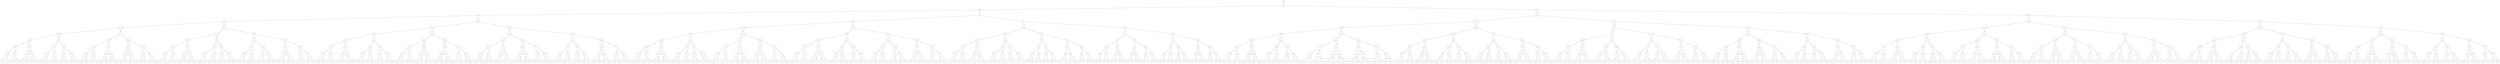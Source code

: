 digraph G {
node_900 [shape=circle,label="900: 900"];
	node_900 -> node_932 [label="a"];
	node_900 -> node_933 [label="b"];
node_822 [shape=circle,label="822: 822"];
	node_822 -> node_830 [label="a"];
	node_822 -> node_831 [label="b"];
node_599 [shape=circle,label="599: 599"];
node_433 [shape=circle,label="433: 433"];
	node_433 -> node_434 [label="a"];
	node_433 -> node_435 [label="b"];
node_40 [shape=circle,label="40: 40"];
node_557 [shape=circle,label="557: 557"];
	node_557 -> node_558 [label="a"];
	node_557 -> node_559 [label="b"];
node_801 [shape=circle,label="801: 801"];
	node_801 -> node_802 [label="a"];
	node_801 -> node_803 [label="b"];
node_796 [shape=circle,label="796: 796"];
node_555 [shape=circle,label="555: 555"];
	node_555 -> node_556 [label="a"];
	node_555 -> node_557 [label="b"];
node_293 [shape=circle,label="293: 293"];
node_491 [shape=circle,label="491: 491"];
node_809 [shape=circle,label="809: 809"];
	node_809 -> node_810 [label="a"];
	node_809 -> node_811 [label="b"];
node_306 [shape=circle,label="306: 306"];
	node_306 -> node_310 [label="a"];
	node_306 -> node_311 [label="b"];
node_797 [shape=circle,label="797: 797"];
node_947 [shape=circle,label="947: 947"];
node_765 [shape=circle,label="765: 765"];
	node_765 -> node_766 [label="a"];
	node_765 -> node_767 [label="b"];
node_864 [shape=circle,label="864: 864"];
node_395 [shape=circle,label="395: 395"];
	node_395 -> node_396 [label="a"];
	node_395 -> node_397 [label="b"];
node_429 [shape=circle,label="429: 429"];
node_139 [shape=circle,label="139: 139"];
	node_139 -> node_140 [label="a"];
	node_139 -> node_141 [label="b"];
node_453 [shape=circle,label="453: 453"];
	node_453 -> node_454 [label="a"];
	node_453 -> node_455 [label="b"];
node_315 [shape=circle,label="315: 315"];
	node_315 -> node_316 [label="a"];
	node_315 -> node_317 [label="b"];
node_933 [shape=circle,label="933: 933"];
	node_933 -> node_934 [label="a"];
	node_933 -> node_935 [label="b"];
node_317 [shape=circle,label="317: 317"];
node_506 [shape=circle,label="506: 506"];
node_963 [shape=circle,label="963: 963"];
	node_963 -> node_964 [label="a"];
	node_963 -> node_965 [label="b"];
node_806 [shape=circle,label="806: 806"];
	node_806 -> node_822 [label="a"];
	node_806 -> node_823 [label="b"];
node_834 [shape=circle,label="834: 834"];
node_373 [shape=circle,label="373: 373"];
node_645 [shape=circle,label="645: 645"];
	node_645 -> node_646 [label="a"];
	node_645 -> node_647 [label="b"];
node_14 [shape=circle,label="14: 14"];
	node_14 -> node_22 [label="a"];
	node_14 -> node_23 [label="b"];
node_615 [shape=circle,label="615: 615"];
	node_615 -> node_616 [label="a"];
	node_615 -> node_617 [label="b"];
node_436 [shape=circle,label="436: 436"];
node_59 [shape=circle,label="59: 59"];
	node_59 -> node_60 [label="a"];
	node_59 -> node_61 [label="b"];
node_278 [shape=circle,label="278: 278"];
node_664 [shape=circle,label="664: 664"];
	node_664 -> node_672 [label="a"];
	node_664 -> node_673 [label="b"];
node_379 [shape=circle,label="379: 379"];
node_127 [shape=circle,label="127: 127"];
node_854 [shape=circle,label="854: 854"];
	node_854 -> node_862 [label="a"];
	node_854 -> node_863 [label="b"];
node_858 [shape=circle,label="858: 858"];
node_456 [shape=circle,label="456: 456"];
	node_456 -> node_464 [label="a"];
	node_456 -> node_465 [label="b"];
node_692 [shape=circle,label="692: 692"];
node_783 [shape=circle,label="783: 783"];
node_826 [shape=circle,label="826: 826"];
node_901 [shape=circle,label="901: 901"];
	node_901 -> node_902 [label="a"];
	node_901 -> node_903 [label="b"];
node_11 [shape=circle,label="11: 11"];
	node_11 -> node_12 [label="a"];
	node_11 -> node_13 [label="b"];
node_620 [shape=circle,label="620: 620"];
node_989 [shape=circle,label="989: 989"];
	node_989 -> node_990 [label="a"];
	node_989 -> node_991 [label="b"];
node_322 [shape=circle,label="322: 322"];
node_246 [shape=circle,label="246: 246"];
	node_246 -> node_254 [label="a"];
	node_246 -> node_255 [label="b"];
node_359 [shape=circle,label="359: 359"];
	node_359 -> node_360 [label="a"];
	node_359 -> node_361 [label="b"];
node_944 [shape=circle,label="944: 944"];
node_483 [shape=circle,label="483: 483"];
node_768 [shape=circle,label="768: 768"];
node_829 [shape=circle,label="829: 829"];
node_313 [shape=circle,label="313: 313"];
	node_313 -> node_314 [label="a"];
	node_313 -> node_315 [label="b"];
node_884 [shape=circle,label="884: 884"];
	node_884 -> node_892 [label="a"];
	node_884 -> node_893 [label="b"];
node_236 [shape=circle,label="236: 236"];
node_250 [shape=circle,label="250: 250"];
node_90 [shape=circle,label="90: 90"];
	node_90 -> node_98 [label="a"];
	node_90 -> node_99 [label="b"];
node_407 [shape=circle,label="407: 407"];
node_626 [shape=circle,label="626: 626"];
node_410 [shape=circle,label="410: 410"];
	node_410 -> node_414 [label="a"];
	node_410 -> node_415 [label="b"];
node_855 [shape=circle,label="855: 855"];
	node_855 -> node_856 [label="a"];
	node_855 -> node_857 [label="b"];
node_344 [shape=circle,label="344: 344"];
	node_344 -> node_352 [label="a"];
	node_344 -> node_353 [label="b"];
node_862 [shape=circle,label="862: 862"];
	node_862 -> node_866 [label="a"];
	node_862 -> node_867 [label="b"];
node_513 [shape=circle,label="513: 513"];
node_940 [shape=circle,label="940: 940"];
node_661 [shape=circle,label="661: 661"];
node_815 [shape=circle,label="815: 815"];
node_33 [shape=circle,label="33: 33"];
node_492 [shape=circle,label="492: 492"];
node_630 [shape=circle,label="630: 630"];
	node_630 -> node_638 [label="a"];
	node_630 -> node_639 [label="b"];
node_502 [shape=circle,label="502: 502"];
	node_502 -> node_506 [label="a"];
	node_502 -> node_507 [label="b"];
node_956 [shape=circle,label="956: 956"];
	node_956 -> node_960 [label="a"];
	node_956 -> node_961 [label="b"];
node_172 [shape=circle,label="172: 172"];
	node_172 -> node_176 [label="a"];
	node_172 -> node_177 [label="b"];
node_222 [shape=circle,label="222: 222"];
node_348 [shape=circle,label="348: 348"];
node_352 [shape=circle,label="352: 352"];
	node_352 -> node_356 [label="a"];
	node_352 -> node_357 [label="b"];
node_843 [shape=circle,label="843: 843"];
	node_843 -> node_844 [label="a"];
	node_843 -> node_845 [label="b"];
node_312 [shape=circle,label="312: 312"];
	node_312 -> node_320 [label="a"];
	node_312 -> node_321 [label="b"];
node_634 [shape=circle,label="634: 634"];
node_283 [shape=circle,label="283: 283"];
	node_283 -> node_284 [label="a"];
	node_283 -> node_285 [label="b"];
node_1006 [shape=circle,label="1006: 1006"];
node_725 [shape=circle,label="725: 725"];
node_680 [shape=circle,label="680: 680"];
	node_680 -> node_688 [label="a"];
	node_680 -> node_689 [label="b"];
node_411 [shape=circle,label="411: 411"];
	node_411 -> node_412 [label="a"];
	node_411 -> node_413 [label="b"];
node_169 [shape=circle,label="169: 169"];
	node_169 -> node_170 [label="a"];
	node_169 -> node_171 [label="b"];
node_946 [shape=circle,label="946: 946"];
node_969 [shape=circle,label="969: 969"];
	node_969 -> node_970 [label="a"];
	node_969 -> node_971 [label="b"];
node_965 [shape=circle,label="965: 965"];
	node_965 -> node_966 [label="a"];
	node_965 -> node_967 [label="b"];
node_72 [shape=circle,label="72: 72"];
	node_72 -> node_104 [label="a"];
	node_72 -> node_105 [label="b"];
node_134 [shape=circle,label="134: 134"];
	node_134 -> node_198 [label="a"];
	node_134 -> node_199 [label="b"];
node_846 [shape=circle,label="846: 846"];
node_146 [shape=circle,label="146: 146"];
node_647 [shape=circle,label="647: 647"];
	node_647 -> node_648 [label="a"];
	node_647 -> node_649 [label="b"];
node_69 [shape=circle,label="69: 69"];
node_284 [shape=circle,label="284: 284"];
	node_284 -> node_288 [label="a"];
	node_284 -> node_289 [label="b"];
node_64 [shape=circle,label="64: 64"];
node_343 [shape=circle,label="343: 343"];
node_670 [shape=circle,label="670: 670"];
node_310 [shape=circle,label="310: 310"];
node_486 [shape=circle,label="486: 486"];
	node_486 -> node_494 [label="a"];
	node_486 -> node_495 [label="b"];
node_119 [shape=circle,label="119: 119"];
node_385 [shape=circle,label="385: 385"];
node_898 [shape=circle,label="898: 898"];
	node_898 -> node_962 [label="a"];
	node_898 -> node_963 [label="b"];
node_928 [shape=circle,label="928: 928"];
node_542 [shape=circle,label="542: 542"];
node_431 [shape=circle,label="431: 431"];
node_568 [shape=circle,label="568: 568"];
	node_568 -> node_576 [label="a"];
	node_568 -> node_577 [label="b"];
node_448 [shape=circle,label="448: 448"];
node_458 [shape=circle,label="458: 458"];
	node_458 -> node_462 [label="a"];
	node_458 -> node_463 [label="b"];
node_367 [shape=circle,label="367: 367"];
node_75 [shape=circle,label="75: 75"];
	node_75 -> node_76 [label="a"];
	node_75 -> node_77 [label="b"];
node_355 [shape=circle,label="355: 355"];
node_78 [shape=circle,label="78: 78"];
	node_78 -> node_82 [label="a"];
	node_78 -> node_83 [label="b"];
node_183 [shape=circle,label="183: 183"];
node_46 [shape=circle,label="46: 46"];
	node_46 -> node_50 [label="a"];
	node_46 -> node_51 [label="b"];
node_400 [shape=circle,label="400: 400"];
node_173 [shape=circle,label="173: 173"];
	node_173 -> node_174 [label="a"];
	node_173 -> node_175 [label="b"];
node_588 [shape=circle,label="588: 588"];
	node_588 -> node_592 [label="a"];
	node_588 -> node_593 [label="b"];
node_727 [shape=circle,label="727: 727"];
	node_727 -> node_728 [label="a"];
	node_727 -> node_729 [label="b"];
node_718 [shape=circle,label="718: 718"];
node_414 [shape=circle,label="414: 414"];
node_837 [shape=circle,label="837: 837"];
	node_837 -> node_838 [label="a"];
	node_837 -> node_839 [label="b"];
node_6 [shape=circle,label="6: 6"];
	node_6 -> node_134 [label="a"];
	node_6 -> node_135 [label="b"];
node_329 [shape=circle,label="329: 329"];
	node_329 -> node_330 [label="a"];
	node_329 -> node_331 [label="b"];
node_396 [shape=circle,label="396: 396"];
	node_396 -> node_400 [label="a"];
	node_396 -> node_401 [label="b"];
node_185 [shape=circle,label="185: 185"];
	node_185 -> node_186 [label="a"];
	node_185 -> node_187 [label="b"];
node_201 [shape=circle,label="201: 201"];
	node_201 -> node_202 [label="a"];
	node_201 -> node_203 [label="b"];
node_954 [shape=circle,label="954: 954"];
node_923 [shape=circle,label="923: 923"];
node_648 [shape=circle,label="648: 648"];
	node_648 -> node_664 [label="a"];
	node_648 -> node_665 [label="b"];
node_593 [shape=circle,label="593: 593"];
node_970 [shape=circle,label="970: 970"];
node_140 [shape=circle,label="140: 140"];
	node_140 -> node_148 [label="a"];
	node_140 -> node_149 [label="b"];
node_767 [shape=circle,label="767: 767"];
node_165 [shape=circle,label="165: 165"];
node_341 [shape=circle,label="341: 341"];
node_914 [shape=circle,label="914: 914"];
node_423 [shape=circle,label="423: 423"];
	node_423 -> node_424 [label="a"];
	node_423 -> node_425 [label="b"];
node_595 [shape=circle,label="595: 595"];
	node_595 -> node_596 [label="a"];
	node_595 -> node_597 [label="b"];
node_304 [shape=circle,label="304: 304"];
node_957 [shape=circle,label="957: 957"];
	node_957 -> node_958 [label="a"];
	node_957 -> node_959 [label="b"];
node_1007 [shape=circle,label="1007: 1007"];
node_955 [shape=circle,label="955: 955"];
node_738 [shape=circle,label="738: 738"];
node_439 [shape=circle,label="439: 439"];
	node_439 -> node_440 [label="a"];
	node_439 -> node_441 [label="b"];
node_102 [shape=circle,label="102: 102"];
node_605 [shape=circle,label="605: 605"];
node_330 [shape=circle,label="330: 330"];
	node_330 -> node_338 [label="a"];
	node_330 -> node_339 [label="b"];
node_814 [shape=circle,label="814: 814"];
node_952 [shape=circle,label="952: 952"];
node_386 [shape=circle,label="386: 386"];
node_537 [shape=circle,label="537: 537"];
node_720 [shape=circle,label="720: 720"];
	node_720 -> node_724 [label="a"];
	node_720 -> node_725 [label="b"];
node_996 [shape=circle,label="996: 996"];
	node_996 -> node_1004 [label="a"];
	node_996 -> node_1005 [label="b"];
node_303 [shape=circle,label="303: 303"];
node_571 [shape=circle,label="571: 571"];
	node_571 -> node_572 [label="a"];
	node_571 -> node_573 [label="b"];
node_610 [shape=circle,label="610: 610"];
node_904 [shape=circle,label="904: 904"];
	node_904 -> node_912 [label="a"];
	node_904 -> node_913 [label="b"];
node_32 [shape=circle,label="32: 32"];
node_754 [shape=circle,label="754: 754"];
node_909 [shape=circle,label="909: 909"];
node_270 [shape=circle,label="270: 270"];
	node_270 -> node_274 [label="a"];
	node_270 -> node_275 [label="b"];
node_325 [shape=circle,label="325: 325"];
node_597 [shape=circle,label="597: 597"];
node_442 [shape=circle,label="442: 442"];
node_397 [shape=circle,label="397: 397"];
	node_397 -> node_398 [label="a"];
	node_397 -> node_399 [label="b"];
node_445 [shape=circle,label="445: 445"];
node_248 [shape=circle,label="248: 248"];
	node_248 -> node_252 [label="a"];
	node_248 -> node_253 [label="b"];
node_372 [shape=circle,label="372: 372"];
node_334 [shape=circle,label="334: 334"];
node_336 [shape=circle,label="336: 336"];
node_354 [shape=circle,label="354: 354"];
node_331 [shape=circle,label="331: 331"];
	node_331 -> node_332 [label="a"];
	node_331 -> node_333 [label="b"];
node_176 [shape=circle,label="176: 176"];
node_624 [shape=circle,label="624: 624"];
	node_624 -> node_628 [label="a"];
	node_624 -> node_629 [label="b"];
node_853 [shape=circle,label="853: 853"];
node_110 [shape=circle,label="110: 110"];
node_124 [shape=circle,label="124: 124"];
node_528 [shape=circle,label="528: 528"];
node_668 [shape=circle,label="668: 668"];
node_953 [shape=circle,label="953: 953"];
node_170 [shape=circle,label="170: 170"];
	node_170 -> node_178 [label="a"];
	node_170 -> node_179 [label="b"];
node_642 [shape=circle,label="642: 642"];
node_160 [shape=circle,label="160: 160"];
node_15 [shape=circle,label="15: 15"];
	node_15 -> node_16 [label="a"];
	node_15 -> node_17 [label="b"];
node_288 [shape=circle,label="288: 288"];
node_582 [shape=circle,label="582: 582"];
	node_582 -> node_614 [label="a"];
	node_582 -> node_615 [label="b"];
node_245 [shape=circle,label="245: 245"];
node_224 [shape=circle,label="224: 224"];
	node_224 -> node_228 [label="a"];
	node_224 -> node_229 [label="b"];
node_637 [shape=circle,label="637: 637"];
node_640 [shape=circle,label="640: 640"];
node_892 [shape=circle,label="892: 892"];
	node_892 -> node_896 [label="a"];
	node_892 -> node_897 [label="b"];
node_991 [shape=circle,label="991: 991"];
node_646 [shape=circle,label="646: 646"];
	node_646 -> node_678 [label="a"];
	node_646 -> node_679 [label="b"];
node_828 [shape=circle,label="828: 828"];
node_383 [shape=circle,label="383: 383"];
	node_383 -> node_384 [label="a"];
	node_383 -> node_385 [label="b"];
node_84 [shape=circle,label="84: 84"];
	node_84 -> node_88 [label="a"];
	node_84 -> node_89 [label="b"];
node_195 [shape=circle,label="195: 195"];
node_280 [shape=circle,label="280: 280"];
node_656 [shape=circle,label="656: 656"];
node_419 [shape=circle,label="419: 419"];
node_1011 [shape=circle,label="1011: 1011"];
	node_1011 -> node_1012 [label="a"];
	node_1011 -> node_1013 [label="b"];
node_311 [shape=circle,label="311: 311"];
node_861 [shape=circle,label="861: 861"];
node_0 [shape=circle,label="0: 0"];
	node_0 -> node_1 [label="b"];
node_893 [shape=circle,label="893: 893"];
	node_893 -> node_894 [label="a"];
	node_893 -> node_895 [label="b"];
node_679 [shape=circle,label="679: 679"];
	node_679 -> node_680 [label="a"];
	node_679 -> node_681 [label="b"];
node_786 [shape=circle,label="786: 786"];
	node_786 -> node_790 [label="a"];
	node_786 -> node_791 [label="b"];
node_601 [shape=circle,label="601: 601"];
	node_601 -> node_602 [label="a"];
	node_601 -> node_603 [label="b"];
node_1020 [shape=circle,label="1020: 1020"];
node_592 [shape=circle,label="592: 592"];
node_465 [shape=circle,label="465: 465"];
	node_465 -> node_466 [label="a"];
	node_465 -> node_467 [label="b"];
node_821 [shape=circle,label="821: 821"];
node_162 [shape=circle,label="162: 162"];
	node_162 -> node_166 [label="a"];
	node_162 -> node_167 [label="b"];
node_913 [shape=circle,label="913: 913"];
	node_913 -> node_914 [label="a"];
	node_913 -> node_915 [label="b"];
node_993 [shape=circle,label="993: 993"];
node_253 [shape=circle,label="253: 253"];
node_981 [shape=circle,label="981: 981"];
	node_981 -> node_982 [label="a"];
	node_981 -> node_983 [label="b"];
node_749 [shape=circle,label="749: 749"];
node_470 [shape=circle,label="470: 470"];
	node_470 -> node_478 [label="a"];
	node_470 -> node_479 [label="b"];
node_262 [shape=circle,label="262: 262"];
	node_262 -> node_326 [label="a"];
	node_262 -> node_327 [label="b"];
node_866 [shape=circle,label="866: 866"];
node_308 [shape=circle,label="308: 308"];
node_931 [shape=circle,label="931: 931"];
node_443 [shape=circle,label="443: 443"];
node_451 [shape=circle,label="451: 451"];
node_836 [shape=circle,label="836: 836"];
	node_836 -> node_868 [label="a"];
	node_836 -> node_869 [label="b"];
node_339 [shape=circle,label="339: 339"];
	node_339 -> node_340 [label="a"];
	node_339 -> node_341 [label="b"];
node_362 [shape=circle,label="362: 362"];
	node_362 -> node_366 [label="a"];
	node_362 -> node_367 [label="b"];
node_691 [shape=circle,label="691: 691"];
node_818 [shape=circle,label="818: 818"];
node_949 [shape=circle,label="949: 949"];
	node_949 -> node_950 [label="a"];
	node_949 -> node_951 [label="b"];
node_23 [shape=circle,label="23: 23"];
	node_23 -> node_24 [label="a"];
	node_23 -> node_25 [label="b"];
node_356 [shape=circle,label="356: 356"];
node_216 [shape=circle,label="216: 216"];
	node_216 -> node_224 [label="a"];
	node_216 -> node_225 [label="b"];
node_497 [shape=circle,label="497: 497"];
node_748 [shape=circle,label="748: 748"];
node_212 [shape=circle,label="212: 212"];
node_163 [shape=circle,label="163: 163"];
	node_163 -> node_164 [label="a"];
	node_163 -> node_165 [label="b"];
node_324 [shape=circle,label="324: 324"];
node_580 [shape=circle,label="580: 580"];
node_36 [shape=circle,label="36: 36"];
	node_36 -> node_40 [label="a"];
	node_36 -> node_41 [label="b"];
node_53 [shape=circle,label="53: 53"];
	node_53 -> node_54 [label="a"];
	node_53 -> node_55 [label="b"];
node_335 [shape=circle,label="335: 335"];
node_736 [shape=circle,label="736: 736"];
node_43 [shape=circle,label="43: 43"];
	node_43 -> node_44 [label="a"];
	node_43 -> node_45 [label="b"];
node_650 [shape=circle,label="650: 650"];
	node_650 -> node_658 [label="a"];
	node_650 -> node_659 [label="b"];
node_764 [shape=circle,label="764: 764"];
	node_764 -> node_768 [label="a"];
	node_764 -> node_769 [label="b"];
node_971 [shape=circle,label="971: 971"];
node_535 [shape=circle,label="535: 535"];
node_617 [shape=circle,label="617: 617"];
	node_617 -> node_618 [label="a"];
	node_617 -> node_619 [label="b"];
node_26 [shape=circle,label="26: 26"];
node_39 [shape=circle,label="39: 39"];
node_22 [shape=circle,label="22: 22"];
	node_22 -> node_26 [label="a"];
	node_22 -> node_27 [label="b"];
node_791 [shape=circle,label="791: 791"];
node_390 [shape=circle,label="390: 390"];
	node_390 -> node_422 [label="a"];
	node_390 -> node_423 [label="b"];
node_405 [shape=circle,label="405: 405"];
node_871 [shape=circle,label="871: 871"];
	node_871 -> node_872 [label="a"];
	node_871 -> node_873 [label="b"];
node_469 [shape=circle,label="469: 469"];
node_740 [shape=circle,label="740: 740"];
	node_740 -> node_756 [label="a"];
	node_740 -> node_757 [label="b"];
node_45 [shape=circle,label="45: 45"];
	node_45 -> node_46 [label="a"];
	node_45 -> node_47 [label="b"];
node_816 [shape=circle,label="816: 816"];
	node_816 -> node_820 [label="a"];
	node_816 -> node_821 [label="b"];
node_106 [shape=circle,label="106: 106"];
	node_106 -> node_114 [label="a"];
	node_106 -> node_115 [label="b"];
node_519 [shape=circle,label="519: 519"];
	node_519 -> node_520 [label="a"];
	node_519 -> node_521 [label="b"];
node_793 [shape=circle,label="793: 793"];
	node_793 -> node_794 [label="a"];
	node_793 -> node_795 [label="b"];
node_149 [shape=circle,label="149: 149"];
	node_149 -> node_150 [label="a"];
	node_149 -> node_151 [label="b"];
node_1000 [shape=circle,label="1000: 1000"];
node_563 [shape=circle,label="563: 563"];
	node_563 -> node_564 [label="a"];
	node_563 -> node_565 [label="b"];
node_903 [shape=circle,label="903: 903"];
	node_903 -> node_904 [label="a"];
	node_903 -> node_905 [label="b"];
node_425 [shape=circle,label="425: 425"];
	node_425 -> node_426 [label="a"];
	node_425 -> node_427 [label="b"];
node_766 [shape=circle,label="766: 766"];
node_777 [shape=circle,label="777: 777"];
	node_777 -> node_778 [label="a"];
	node_777 -> node_779 [label="b"];
node_37 [shape=circle,label="37: 37"];
	node_37 -> node_38 [label="a"];
	node_37 -> node_39 [label="b"];
node_52 [shape=circle,label="52: 52"];
	node_52 -> node_56 [label="a"];
	node_52 -> node_57 [label="b"];
node_686 [shape=circle,label="686: 686"];
node_895 [shape=circle,label="895: 895"];
node_203 [shape=circle,label="203: 203"];
	node_203 -> node_204 [label="a"];
	node_203 -> node_205 [label="b"];
node_719 [shape=circle,label="719: 719"];
node_739 [shape=circle,label="739: 739"];
node_488 [shape=circle,label="488: 488"];
	node_488 -> node_492 [label="a"];
	node_488 -> node_493 [label="b"];
node_603 [shape=circle,label="603: 603"];
	node_603 -> node_604 [label="a"];
	node_603 -> node_605 [label="b"];
node_263 [shape=circle,label="263: 263"];
	node_263 -> node_264 [label="a"];
	node_263 -> node_265 [label="b"];
node_579 [shape=circle,label="579: 579"];
node_179 [shape=circle,label="179: 179"];
	node_179 -> node_180 [label="a"];
	node_179 -> node_181 [label="b"];
node_773 [shape=circle,label="773: 773"];
	node_773 -> node_774 [label="a"];
	node_773 -> node_775 [label="b"];
node_1012 [shape=circle,label="1012: 1012"];
	node_1012 -> node_1016 [label="a"];
	node_1012 -> node_1017 [label="b"];
node_221 [shape=circle,label="221: 221"];
node_1008 [shape=circle,label="1008: 1008"];
node_247 [shape=circle,label="247: 247"];
	node_247 -> node_248 [label="a"];
	node_247 -> node_249 [label="b"];
node_28 [shape=circle,label="28: 28"];
	node_28 -> node_36 [label="a"];
	node_28 -> node_37 [label="b"];
node_496 [shape=circle,label="496: 496"];
node_138 [shape=circle,label="138: 138"];
	node_138 -> node_154 [label="a"];
	node_138 -> node_155 [label="b"];
node_125 [shape=circle,label="125: 125"];
node_181 [shape=circle,label="181: 181"];
node_523 [shape=circle,label="523: 523"];
	node_523 -> node_524 [label="a"];
	node_523 -> node_525 [label="b"];
node_622 [shape=circle,label="622: 622"];
node_148 [shape=circle,label="148: 148"];
	node_148 -> node_152 [label="a"];
	node_148 -> node_153 [label="b"];
node_729 [shape=circle,label="729: 729"];
	node_729 -> node_730 [label="a"];
	node_729 -> node_731 [label="b"];
node_548 [shape=circle,label="548: 548"];
node_20 [shape=circle,label="20: 20"];
node_614 [shape=circle,label="614: 614"];
	node_614 -> node_630 [label="a"];
	node_614 -> node_631 [label="b"];
node_432 [shape=circle,label="432: 432"];
	node_432 -> node_436 [label="a"];
	node_432 -> node_437 [label="b"];
node_741 [shape=circle,label="741: 741"];
	node_741 -> node_742 [label="a"];
	node_741 -> node_743 [label="b"];
node_282 [shape=circle,label="282: 282"];
	node_282 -> node_290 [label="a"];
	node_282 -> node_291 [label="b"];
node_117 [shape=circle,label="117: 117"];
node_145 [shape=circle,label="145: 145"];
node_206 [shape=circle,label="206: 206"];
node_1002 [shape=circle,label="1002: 1002"];
node_98 [shape=circle,label="98: 98"];
	node_98 -> node_102 [label="a"];
	node_98 -> node_103 [label="b"];
node_91 [shape=circle,label="91: 91"];
	node_91 -> node_92 [label="a"];
	node_91 -> node_93 [label="b"];
node_130 [shape=circle,label="130: 130"];
node_501 [shape=circle,label="501: 501"];
	node_501 -> node_502 [label="a"];
	node_501 -> node_503 [label="b"];
node_3 [shape=circle,label="3: 3"];
	node_3 -> node_4 [label="a"];
	node_3 -> node_5 [label="b"];
node_873 [shape=circle,label="873: 873"];
	node_873 -> node_874 [label="a"];
	node_873 -> node_875 [label="b"];
node_210 [shape=circle,label="210: 210"];
	node_210 -> node_214 [label="a"];
	node_210 -> node_215 [label="b"];
node_665 [shape=circle,label="665: 665"];
	node_665 -> node_666 [label="a"];
	node_665 -> node_667 [label="b"];
node_975 [shape=circle,label="975: 975"];
	node_975 -> node_976 [label="a"];
	node_975 -> node_977 [label="b"];
node_723 [shape=circle,label="723: 723"];
node_703 [shape=circle,label="703: 703"];
	node_703 -> node_704 [label="a"];
	node_703 -> node_705 [label="b"];
node_787 [shape=circle,label="787: 787"];
	node_787 -> node_788 [label="a"];
	node_787 -> node_789 [label="b"];
node_990 [shape=circle,label="990: 990"];
node_342 [shape=circle,label="342: 342"];
node_784 [shape=circle,label="784: 784"];
node_660 [shape=circle,label="660: 660"];
node_296 [shape=circle,label="296: 296"];
	node_296 -> node_312 [label="a"];
	node_296 -> node_313 [label="b"];
node_505 [shape=circle,label="505: 505"];
node_613 [shape=circle,label="613: 613"];
node_697 [shape=circle,label="697: 697"];
	node_697 -> node_698 [label="a"];
	node_697 -> node_699 [label="b"];
node_972 [shape=circle,label="972: 972"];
node_88 [shape=circle,label="88: 88"];
node_848 [shape=circle,label="848: 848"];
	node_848 -> node_852 [label="a"];
	node_848 -> node_853 [label="b"];
node_525 [shape=circle,label="525: 525"];
	node_525 -> node_526 [label="a"];
	node_525 -> node_527 [label="b"];
node_576 [shape=circle,label="576: 576"];
	node_576 -> node_580 [label="a"];
	node_576 -> node_581 [label="b"];
node_271 [shape=circle,label="271: 271"];
	node_271 -> node_272 [label="a"];
	node_271 -> node_273 [label="b"];
node_751 [shape=circle,label="751: 751"];
	node_751 -> node_752 [label="a"];
	node_751 -> node_753 [label="b"];
node_570 [shape=circle,label="570: 570"];
	node_570 -> node_574 [label="a"];
	node_570 -> node_575 [label="b"];
node_883 [shape=circle,label="883: 883"];
node_967 [shape=circle,label="967: 967"];
	node_967 -> node_968 [label="a"];
	node_967 -> node_969 [label="b"];
node_695 [shape=circle,label="695: 695"];
	node_695 -> node_696 [label="a"];
	node_695 -> node_697 [label="b"];
node_789 [shape=circle,label="789: 789"];
node_820 [shape=circle,label="820: 820"];
node_357 [shape=circle,label="357: 357"];
node_742 [shape=circle,label="742: 742"];
	node_742 -> node_750 [label="a"];
	node_742 -> node_751 [label="b"];
node_700 [shape=circle,label="700: 700"];
node_230 [shape=circle,label="230: 230"];
	node_230 -> node_246 [label="a"];
	node_230 -> node_247 [label="b"];
node_109 [shape=circle,label="109: 109"];
	node_109 -> node_110 [label="a"];
	node_109 -> node_111 [label="b"];
node_122 [shape=circle,label="122: 122"];
	node_122 -> node_126 [label="a"];
	node_122 -> node_127 [label="b"];
node_857 [shape=circle,label="857: 857"];
	node_857 -> node_858 [label="a"];
	node_857 -> node_859 [label="b"];
node_384 [shape=circle,label="384: 384"];
node_583 [shape=circle,label="583: 583"];
	node_583 -> node_584 [label="a"];
	node_583 -> node_585 [label="b"];
node_619 [shape=circle,label="619: 619"];
	node_619 -> node_620 [label="a"];
	node_619 -> node_621 [label="b"];
node_562 [shape=circle,label="562: 562"];
	node_562 -> node_566 [label="a"];
	node_562 -> node_567 [label="b"];
node_460 [shape=circle,label="460: 460"];
node_1014 [shape=circle,label="1014: 1014"];
node_235 [shape=circle,label="235: 235"];
	node_235 -> node_236 [label="a"];
	node_235 -> node_237 [label="b"];
node_978 [shape=circle,label="978: 978"];
node_175 [shape=circle,label="175: 175"];
node_726 [shape=circle,label="726: 726"];
	node_726 -> node_734 [label="a"];
	node_726 -> node_735 [label="b"];
node_983 [shape=circle,label="983: 983"];
	node_983 -> node_984 [label="a"];
	node_983 -> node_985 [label="b"];
node_490 [shape=circle,label="490: 490"];
node_504 [shape=circle,label="504: 504"];
node_915 [shape=circle,label="915: 915"];
node_96 [shape=circle,label="96: 96"];
node_792 [shape=circle,label="792: 792"];
	node_792 -> node_800 [label="a"];
	node_792 -> node_801 [label="b"];
node_70 [shape=circle,label="70: 70"];
node_757 [shape=circle,label="757: 757"];
	node_757 -> node_758 [label="a"];
	node_757 -> node_759 [label="b"];
node_702 [shape=circle,label="702: 702"];
	node_702 -> node_706 [label="a"];
	node_702 -> node_707 [label="b"];
node_337 [shape=circle,label="337: 337"];
node_346 [shape=circle,label="346: 346"];
	node_346 -> node_350 [label="a"];
	node_346 -> node_351 [label="b"];
node_564 [shape=circle,label="564: 564"];
node_54 [shape=circle,label="54: 54"];
node_998 [shape=circle,label="998: 998"];
	node_998 -> node_1002 [label="a"];
	node_998 -> node_1003 [label="b"];
node_639 [shape=circle,label="639: 639"];
	node_639 -> node_640 [label="a"];
	node_639 -> node_641 [label="b"];
node_877 [shape=circle,label="877: 877"];
node_83 [shape=circle,label="83: 83"];
node_984 [shape=circle,label="984: 984"];
node_655 [shape=circle,label="655: 655"];
node_516 [shape=circle,label="516: 516"];
	node_516 -> node_644 [label="a"];
	node_516 -> node_645 [label="b"];
node_985 [shape=circle,label="985: 985"];
node_369 [shape=circle,label="369: 369"];
	node_369 -> node_370 [label="a"];
	node_369 -> node_371 [label="b"];
node_459 [shape=circle,label="459: 459"];
	node_459 -> node_460 [label="a"];
	node_459 -> node_461 [label="b"];
node_840 [shape=circle,label="840: 840"];
	node_840 -> node_848 [label="a"];
	node_840 -> node_849 [label="b"];
node_285 [shape=circle,label="285: 285"];
	node_285 -> node_286 [label="a"];
	node_285 -> node_287 [label="b"];
node_256 [shape=circle,label="256: 256"];
node_408 [shape=circle,label="408: 408"];
	node_408 -> node_416 [label="a"];
	node_408 -> node_417 [label="b"];
node_714 [shape=circle,label="714: 714"];
	node_714 -> node_718 [label="a"];
	node_714 -> node_719 [label="b"];
node_508 [shape=circle,label="508: 508"];
	node_508 -> node_512 [label="a"];
	node_508 -> node_513 [label="b"];
node_147 [shape=circle,label="147: 147"];
node_121 [shape=circle,label="121: 121"];
	node_121 -> node_122 [label="a"];
	node_121 -> node_123 [label="b"];
node_154 [shape=circle,label="154: 154"];
	node_154 -> node_162 [label="a"];
	node_154 -> node_163 [label="b"];
node_475 [shape=circle,label="475: 475"];
node_92 [shape=circle,label="92: 92"];
	node_92 -> node_96 [label="a"];
	node_92 -> node_97 [label="b"];
node_1001 [shape=circle,label="1001: 1001"];
node_865 [shape=circle,label="865: 865"];
node_200 [shape=circle,label="200: 200"];
	node_200 -> node_216 [label="a"];
	node_200 -> node_217 [label="b"];
node_415 [shape=circle,label="415: 415"];
node_539 [shape=circle,label="539: 539"];
	node_539 -> node_540 [label="a"];
	node_539 -> node_541 [label="b"];
node_261 [shape=circle,label="261: 261"];
	node_261 -> node_262 [label="a"];
	node_261 -> node_263 [label="b"];
node_514 [shape=circle,label="514: 514"];
	node_514 -> node_770 [label="a"];
	node_514 -> node_771 [label="b"];
node_184 [shape=circle,label="184: 184"];
	node_184 -> node_192 [label="a"];
	node_184 -> node_193 [label="b"];
node_934 [shape=circle,label="934: 934"];
	node_934 -> node_942 [label="a"];
	node_934 -> node_943 [label="b"];
node_608 [shape=circle,label="608: 608"];
	node_608 -> node_612 [label="a"];
	node_608 -> node_613 [label="b"];
node_47 [shape=circle,label="47: 47"];
	node_47 -> node_48 [label="a"];
	node_47 -> node_49 [label="b"];
node_192 [shape=circle,label="192: 192"];
	node_192 -> node_196 [label="a"];
	node_192 -> node_197 [label="b"];
node_964 [shape=circle,label="964: 964"];
	node_964 -> node_980 [label="a"];
	node_964 -> node_981 [label="b"];
node_979 [shape=circle,label="979: 979"];
node_987 [shape=circle,label="987: 987"];
node_988 [shape=circle,label="988: 988"];
	node_988 -> node_992 [label="a"];
	node_988 -> node_993 [label="b"];
node_1 [shape=circle,label="1: 1"];
	node_1 -> node_2 [label="a"];
	node_1 -> node_3 [label="b"];
node_752 [shape=circle,label="752: 752"];
node_375 [shape=circle,label="375: 375"];
	node_375 -> node_376 [label="a"];
	node_375 -> node_377 [label="b"];
node_790 [shape=circle,label="790: 790"];
node_565 [shape=circle,label="565: 565"];
node_685 [shape=circle,label="685: 685"];
node_376 [shape=circle,label="376: 376"];
	node_376 -> node_380 [label="a"];
	node_376 -> node_381 [label="b"];
node_241 [shape=circle,label="241: 241"];
	node_241 -> node_242 [label="a"];
	node_241 -> node_243 [label="b"];
node_919 [shape=circle,label="919: 919"];
	node_919 -> node_920 [label="a"];
	node_919 -> node_921 [label="b"];
node_478 [shape=circle,label="478: 478"];
	node_478 -> node_482 [label="a"];
	node_478 -> node_483 [label="b"];
node_484 [shape=circle,label="484: 484"];
	node_484 -> node_500 [label="a"];
	node_484 -> node_501 [label="b"];
node_129 [shape=circle,label="129: 129"];
	node_129 -> node_130 [label="a"];
	node_129 -> node_131 [label="b"];
node_286 [shape=circle,label="286: 286"];
node_627 [shape=circle,label="627: 627"];
node_171 [shape=circle,label="171: 171"];
	node_171 -> node_172 [label="a"];
	node_171 -> node_173 [label="b"];
node_574 [shape=circle,label="574: 574"];
node_62 [shape=circle,label="62: 62"];
node_389 [shape=circle,label="389: 389"];
	node_389 -> node_390 [label="a"];
	node_389 -> node_391 [label="b"];
node_628 [shape=circle,label="628: 628"];
node_922 [shape=circle,label="922: 922"];
node_577 [shape=circle,label="577: 577"];
	node_577 -> node_578 [label="a"];
	node_577 -> node_579 [label="b"];
node_771 [shape=circle,label="771: 771"];
	node_771 -> node_772 [label="a"];
	node_771 -> node_773 [label="b"];
node_890 [shape=circle,label="890: 890"];
node_413 [shape=circle,label="413: 413"];
node_886 [shape=circle,label="886: 886"];
	node_886 -> node_890 [label="a"];
	node_886 -> node_891 [label="b"];
node_299 [shape=circle,label="299: 299"];
	node_299 -> node_300 [label="a"];
	node_299 -> node_301 [label="b"];
node_323 [shape=circle,label="323: 323"];
node_916 [shape=circle,label="916: 916"];
node_551 [shape=circle,label="551: 551"];
node_635 [shape=circle,label="635: 635"];
node_598 [shape=circle,label="598: 598"];
node_55 [shape=circle,label="55: 55"];
node_428 [shape=circle,label="428: 428"];
node_844 [shape=circle,label="844: 844"];
node_638 [shape=circle,label="638: 638"];
	node_638 -> node_642 [label="a"];
	node_638 -> node_643 [label="b"];
node_1013 [shape=circle,label="1013: 1013"];
	node_1013 -> node_1014 [label="a"];
	node_1013 -> node_1015 [label="b"];
node_633 [shape=circle,label="633: 633"];
	node_633 -> node_634 [label="a"];
	node_633 -> node_635 [label="b"];
node_86 [shape=circle,label="86: 86"];
node_333 [shape=circle,label="333: 333"];
	node_333 -> node_334 [label="a"];
	node_333 -> node_335 [label="b"];
node_435 [shape=circle,label="435: 435"];
node_950 [shape=circle,label="950: 950"];
	node_950 -> node_954 [label="a"];
	node_950 -> node_955 [label="b"];
node_693 [shape=circle,label="693: 693"];
node_708 [shape=circle,label="708: 708"];
	node_708 -> node_740 [label="a"];
	node_708 -> node_741 [label="b"];
node_161 [shape=circle,label="161: 161"];
node_25 [shape=circle,label="25: 25"];
node_994 [shape=circle,label="994: 994"];
	node_994 -> node_1010 [label="a"];
	node_994 -> node_1011 [label="b"];
node_1018 [shape=circle,label="1018: 1018"];
	node_1018 -> node_1022 [label="a"];
	node_1018 -> node_1023 [label="b"];
node_621 [shape=circle,label="621: 621"];
node_358 [shape=circle,label="358: 358"];
	node_358 -> node_374 [label="a"];
	node_358 -> node_375 [label="b"];
node_4 [shape=circle,label="4: 4"];
	node_4 -> node_260 [label="a"];
	node_4 -> node_261 [label="b"];
node_586 [shape=circle,label="586: 586"];
	node_586 -> node_594 [label="a"];
	node_586 -> node_595 [label="b"];
node_114 [shape=circle,label="114: 114"];
	node_114 -> node_118 [label="a"];
	node_114 -> node_119 [label="b"];
node_462 [shape=circle,label="462: 462"];
node_480 [shape=circle,label="480: 480"];
node_440 [shape=circle,label="440: 440"];
	node_440 -> node_444 [label="a"];
	node_440 -> node_445 [label="b"];
node_298 [shape=circle,label="298: 298"];
	node_298 -> node_306 [label="a"];
	node_298 -> node_307 [label="b"];
node_243 [shape=circle,label="243: 243"];
node_87 [shape=circle,label="87: 87"];
node_307 [shape=circle,label="307: 307"];
	node_307 -> node_308 [label="a"];
	node_307 -> node_309 [label="b"];
node_625 [shape=circle,label="625: 625"];
	node_625 -> node_626 [label="a"];
	node_625 -> node_627 [label="b"];
node_798 [shape=circle,label="798: 798"];
node_150 [shape=circle,label="150: 150"];
node_701 [shape=circle,label="701: 701"];
node_800 [shape=circle,label="800: 800"];
	node_800 -> node_804 [label="a"];
	node_800 -> node_805 [label="b"];
node_556 [shape=circle,label="556: 556"];
	node_556 -> node_560 [label="a"];
	node_556 -> node_561 [label="b"];
node_841 [shape=circle,label="841: 841"];
	node_841 -> node_842 [label="a"];
	node_841 -> node_843 [label="b"];
node_735 [shape=circle,label="735: 735"];
	node_735 -> node_736 [label="a"];
	node_735 -> node_737 [label="b"];
node_698 [shape=circle,label="698: 698"];
node_1015 [shape=circle,label="1015: 1015"];
node_190 [shape=circle,label="190: 190"];
node_521 [shape=circle,label="521: 521"];
	node_521 -> node_522 [label="a"];
	node_521 -> node_523 [label="b"];
node_683 [shape=circle,label="683: 683"];
	node_683 -> node_684 [label="a"];
	node_683 -> node_685 [label="b"];
node_927 [shape=circle,label="927: 927"];
	node_927 -> node_928 [label="a"];
	node_927 -> node_929 [label="b"];
node_897 [shape=circle,label="897: 897"];
node_995 [shape=circle,label="995: 995"];
	node_995 -> node_996 [label="a"];
	node_995 -> node_997 [label="b"];
node_651 [shape=circle,label="651: 651"];
	node_651 -> node_652 [label="a"];
	node_651 -> node_653 [label="b"];
node_819 [shape=circle,label="819: 819"];
node_507 [shape=circle,label="507: 507"];
node_867 [shape=circle,label="867: 867"];
node_441 [shape=circle,label="441: 441"];
	node_441 -> node_442 [label="a"];
	node_441 -> node_443 [label="b"];
node_374 [shape=circle,label="374: 374"];
	node_374 -> node_382 [label="a"];
	node_374 -> node_383 [label="b"];
node_1017 [shape=circle,label="1017: 1017"];
node_314 [shape=circle,label="314: 314"];
	node_314 -> node_318 [label="a"];
	node_314 -> node_319 [label="b"];
node_654 [shape=circle,label="654: 654"];
node_827 [shape=circle,label="827: 827"];
node_807 [shape=circle,label="807: 807"];
	node_807 -> node_808 [label="a"];
	node_807 -> node_809 [label="b"];
node_452 [shape=circle,label="452: 452"];
	node_452 -> node_484 [label="a"];
	node_452 -> node_485 [label="b"];
node_80 [shape=circle,label="80: 80"];
node_812 [shape=circle,label="812: 812"];
node_332 [shape=circle,label="332: 332"];
	node_332 -> node_336 [label="a"];
	node_332 -> node_337 [label="b"];
node_653 [shape=circle,label="653: 653"];
	node_653 -> node_654 [label="a"];
	node_653 -> node_655 [label="b"];
node_759 [shape=circle,label="759: 759"];
	node_759 -> node_760 [label="a"];
	node_759 -> node_761 [label="b"];
node_875 [shape=circle,label="875: 875"];
node_151 [shape=circle,label="151: 151"];
node_204 [shape=circle,label="204: 204"];
	node_204 -> node_208 [label="a"];
	node_204 -> node_209 [label="b"];
node_449 [shape=circle,label="449: 449"];
node_774 [shape=circle,label="774: 774"];
	node_774 -> node_806 [label="a"];
	node_774 -> node_807 [label="b"];
node_17 [shape=circle,label="17: 17"];
	node_17 -> node_18 [label="a"];
	node_17 -> node_19 [label="b"];
node_394 [shape=circle,label="394: 394"];
	node_394 -> node_402 [label="a"];
	node_394 -> node_403 [label="b"];
node_27 [shape=circle,label="27: 27"];
node_219 [shape=circle,label="219: 219"];
	node_219 -> node_220 [label="a"];
	node_219 -> node_221 [label="b"];
node_750 [shape=circle,label="750: 750"];
	node_750 -> node_754 [label="a"];
	node_750 -> node_755 [label="b"];
node_758 [shape=circle,label="758: 758"];
	node_758 -> node_762 [label="a"];
	node_758 -> node_763 [label="b"];
node_526 [shape=circle,label="526: 526"];
	node_526 -> node_530 [label="a"];
	node_526 -> node_531 [label="b"];
node_623 [shape=circle,label="623: 623"];
node_772 [shape=circle,label="772: 772"];
	node_772 -> node_836 [label="a"];
	node_772 -> node_837 [label="b"];
node_887 [shape=circle,label="887: 887"];
	node_887 -> node_888 [label="a"];
	node_887 -> node_889 [label="b"];
node_675 [shape=circle,label="675: 675"];
node_157 [shape=circle,label="157: 157"];
	node_157 -> node_158 [label="a"];
	node_157 -> node_159 [label="b"];
node_722 [shape=circle,label="722: 722"];
node_876 [shape=circle,label="876: 876"];
node_835 [shape=circle,label="835: 835"];
node_811 [shape=circle,label="811: 811"];
	node_811 -> node_812 [label="a"];
	node_811 -> node_813 [label="b"];
node_30 [shape=circle,label="30: 30"];
	node_30 -> node_34 [label="a"];
	node_30 -> node_35 [label="b"];
node_128 [shape=circle,label="128: 128"];
	node_128 -> node_132 [label="a"];
	node_128 -> node_133 [label="b"];
node_295 [shape=circle,label="295: 295"];
node_207 [shape=circle,label="207: 207"];
node_61 [shape=circle,label="61: 61"];
	node_61 -> node_62 [label="a"];
	node_61 -> node_63 [label="b"];
node_198 [shape=circle,label="198: 198"];
	node_198 -> node_230 [label="a"];
	node_198 -> node_231 [label="b"];
node_167 [shape=circle,label="167: 167"];
node_518 [shape=circle,label="518: 518"];
	node_518 -> node_582 [label="a"];
	node_518 -> node_583 [label="b"];
node_932 [shape=circle,label="932: 932"];
	node_932 -> node_948 [label="a"];
	node_932 -> node_949 [label="b"];
node_244 [shape=circle,label="244: 244"];
node_76 [shape=circle,label="76: 76"];
	node_76 -> node_84 [label="a"];
	node_76 -> node_85 [label="b"];
node_609 [shape=circle,label="609: 609"];
	node_609 -> node_610 [label="a"];
	node_609 -> node_611 [label="b"];
node_860 [shape=circle,label="860: 860"];
node_155 [shape=circle,label="155: 155"];
	node_155 -> node_156 [label="a"];
	node_155 -> node_157 [label="b"];
node_340 [shape=circle,label="340: 340"];
node_778 [shape=circle,label="778: 778"];
	node_778 -> node_786 [label="a"];
	node_778 -> node_787 [label="b"];
node_68 [shape=circle,label="68: 68"];
node_487 [shape=circle,label="487: 487"];
	node_487 -> node_488 [label="a"];
	node_487 -> node_489 [label="b"];
node_158 [shape=circle,label="158: 158"];
node_421 [shape=circle,label="421: 421"];
node_652 [shape=circle,label="652: 652"];
	node_652 -> node_656 [label="a"];
	node_652 -> node_657 [label="b"];
node_370 [shape=circle,label="370: 370"];
node_520 [shape=circle,label="520: 520"];
	node_520 -> node_552 [label="a"];
	node_520 -> node_553 [label="b"];
node_457 [shape=circle,label="457: 457"];
	node_457 -> node_458 [label="a"];
	node_457 -> node_459 [label="b"];
node_534 [shape=circle,label="534: 534"];
node_763 [shape=circle,label="763: 763"];
node_468 [shape=circle,label="468: 468"];
node_258 [shape=circle,label="258: 258"];
node_461 [shape=circle,label="461: 461"];
node_550 [shape=circle,label="550: 550"];
node_51 [shape=circle,label="51: 51"];
node_744 [shape=circle,label="744: 744"];
	node_744 -> node_748 [label="a"];
	node_744 -> node_749 [label="b"];
node_265 [shape=circle,label="265: 265"];
	node_265 -> node_266 [label="a"];
	node_265 -> node_267 [label="b"];
node_107 [shape=circle,label="107: 107"];
	node_107 -> node_108 [label="a"];
	node_107 -> node_109 [label="b"];
node_294 [shape=circle,label="294: 294"];
node_573 [shape=circle,label="573: 573"];
node_974 [shape=circle,label="974: 974"];
	node_974 -> node_978 [label="a"];
	node_974 -> node_979 [label="b"];
node_959 [shape=circle,label="959: 959"];
node_368 [shape=circle,label="368: 368"];
	node_368 -> node_372 [label="a"];
	node_368 -> node_373 [label="b"];
node_95 [shape=circle,label="95: 95"];
node_706 [shape=circle,label="706: 706"];
node_444 [shape=circle,label="444: 444"];
node_388 [shape=circle,label="388: 388"];
	node_388 -> node_452 [label="a"];
	node_388 -> node_453 [label="b"];
node_156 [shape=circle,label="156: 156"];
	node_156 -> node_160 [label="a"];
	node_156 -> node_161 [label="b"];
node_18 [shape=circle,label="18: 18"];
node_44 [shape=circle,label="44: 44"];
	node_44 -> node_52 [label="a"];
	node_44 -> node_53 [label="b"];
node_779 [shape=circle,label="779: 779"];
	node_779 -> node_780 [label="a"];
	node_779 -> node_781 [label="b"];
node_93 [shape=circle,label="93: 93"];
	node_93 -> node_94 [label="a"];
	node_93 -> node_95 [label="b"];
node_924 [shape=circle,label="924: 924"];
node_925 [shape=circle,label="925: 925"];
node_584 [shape=circle,label="584: 584"];
	node_584 -> node_600 [label="a"];
	node_584 -> node_601 [label="b"];
node_94 [shape=circle,label="94: 94"];
node_546 [shape=circle,label="546: 546"];
	node_546 -> node_550 [label="a"];
	node_546 -> node_551 [label="b"];
node_116 [shape=circle,label="116: 116"];
node_713 [shape=circle,label="713: 713"];
	node_713 -> node_714 [label="a"];
	node_713 -> node_715 [label="b"];
node_733 [shape=circle,label="733: 733"];
node_378 [shape=circle,label="378: 378"];
node_495 [shape=circle,label="495: 495"];
	node_495 -> node_496 [label="a"];
	node_495 -> node_497 [label="b"];
node_942 [shape=circle,label="942: 942"];
	node_942 -> node_946 [label="a"];
	node_942 -> node_947 [label="b"];
node_152 [shape=circle,label="152: 152"];
node_364 [shape=circle,label="364: 364"];
node_596 [shape=circle,label="596: 596"];
node_450 [shape=circle,label="450: 450"];
node_673 [shape=circle,label="673: 673"];
	node_673 -> node_674 [label="a"];
	node_673 -> node_675 [label="b"];
node_717 [shape=circle,label="717: 717"];
node_510 [shape=circle,label="510: 510"];
node_561 [shape=circle,label="561: 561"];
node_254 [shape=circle,label="254: 254"];
	node_254 -> node_258 [label="a"];
	node_254 -> node_259 [label="b"];
node_885 [shape=circle,label="885: 885"];
	node_885 -> node_886 [label="a"];
	node_885 -> node_887 [label="b"];
node_543 [shape=circle,label="543: 543"];
node_961 [shape=circle,label="961: 961"];
node_503 [shape=circle,label="503: 503"];
	node_503 -> node_504 [label="a"];
	node_503 -> node_505 [label="b"];
node_674 [shape=circle,label="674: 674"];
node_12 [shape=circle,label="12: 12"];
	node_12 -> node_28 [label="a"];
	node_12 -> node_29 [label="b"];
node_188 [shape=circle,label="188: 188"];
node_101 [shape=circle,label="101: 101"];
node_831 [shape=circle,label="831: 831"];
	node_831 -> node_832 [label="a"];
	node_831 -> node_833 [label="b"];
node_838 [shape=circle,label="838: 838"];
	node_838 -> node_854 [label="a"];
	node_838 -> node_855 [label="b"];
node_649 [shape=circle,label="649: 649"];
	node_649 -> node_650 [label="a"];
	node_649 -> node_651 [label="b"];
node_641 [shape=circle,label="641: 641"];
node_412 [shape=circle,label="412: 412"];
node_1004 [shape=circle,label="1004: 1004"];
	node_1004 -> node_1008 [label="a"];
	node_1004 -> node_1009 [label="b"];
node_889 [shape=circle,label="889: 889"];
node_208 [shape=circle,label="208: 208"];
node_226 [shape=circle,label="226: 226"];
node_255 [shape=circle,label="255: 255"];
	node_255 -> node_256 [label="a"];
	node_255 -> node_257 [label="b"];
node_808 [shape=circle,label="808: 808"];
	node_808 -> node_816 [label="a"];
	node_808 -> node_817 [label="b"];
node_968 [shape=circle,label="968: 968"];
	node_968 -> node_972 [label="a"];
	node_968 -> node_973 [label="b"];
node_214 [shape=circle,label="214: 214"];
node_267 [shape=circle,label="267: 267"];
	node_267 -> node_268 [label="a"];
	node_267 -> node_269 [label="b"];
node_823 [shape=circle,label="823: 823"];
	node_823 -> node_824 [label="a"];
	node_823 -> node_825 [label="b"];
node_1009 [shape=circle,label="1009: 1009"];
node_191 [shape=circle,label="191: 191"];
node_377 [shape=circle,label="377: 377"];
	node_377 -> node_378 [label="a"];
	node_377 -> node_379 [label="b"];
node_115 [shape=circle,label="115: 115"];
	node_115 -> node_116 [label="a"];
	node_115 -> node_117 [label="b"];
node_552 [shape=circle,label="552: 552"];
	node_552 -> node_568 [label="a"];
	node_552 -> node_569 [label="b"];
node_420 [shape=circle,label="420: 420"];
node_515 [shape=circle,label="515: 515"];
	node_515 -> node_516 [label="a"];
	node_515 -> node_517 [label="b"];
node_277 [shape=circle,label="277: 277"];
	node_277 -> node_278 [label="a"];
	node_277 -> node_279 [label="b"];
node_196 [shape=circle,label="196: 196"];
node_41 [shape=circle,label="41: 41"];
node_992 [shape=circle,label="992: 992"];
node_81 [shape=circle,label="81: 81"];
node_178 [shape=circle,label="178: 178"];
	node_178 -> node_182 [label="a"];
	node_178 -> node_183 [label="b"];
node_318 [shape=circle,label="318: 318"];
node_632 [shape=circle,label="632: 632"];
	node_632 -> node_636 [label="a"];
	node_632 -> node_637 [label="b"];
node_524 [shape=circle,label="524: 524"];
	node_524 -> node_532 [label="a"];
	node_524 -> node_533 [label="b"];
node_239 [shape=circle,label="239: 239"];
node_781 [shape=circle,label="781: 781"];
	node_781 -> node_782 [label="a"];
	node_781 -> node_783 [label="b"];
node_257 [shape=circle,label="257: 257"];
node_629 [shape=circle,label="629: 629"];
node_533 [shape=circle,label="533: 533"];
	node_533 -> node_534 [label="a"];
	node_533 -> node_535 [label="b"];
node_350 [shape=circle,label="350: 350"];
node_832 [shape=circle,label="832: 832"];
node_920 [shape=circle,label="920: 920"];
	node_920 -> node_924 [label="a"];
	node_920 -> node_925 [label="b"];
node_636 [shape=circle,label="636: 636"];
node_611 [shape=circle,label="611: 611"];
node_553 [shape=circle,label="553: 553"];
	node_553 -> node_554 [label="a"];
	node_553 -> node_555 [label="b"];
node_935 [shape=circle,label="935: 935"];
	node_935 -> node_936 [label="a"];
	node_935 -> node_937 [label="b"];
node_164 [shape=circle,label="164: 164"];
node_896 [shape=circle,label="896: 896"];
node_113 [shape=circle,label="113: 113"];
node_531 [shape=circle,label="531: 531"];
node_681 [shape=circle,label="681: 681"];
	node_681 -> node_682 [label="a"];
	node_681 -> node_683 [label="b"];
node_872 [shape=circle,label="872: 872"];
	node_872 -> node_876 [label="a"];
	node_872 -> node_877 [label="b"];
node_361 [shape=circle,label="361: 361"];
	node_361 -> node_362 [label="a"];
	node_361 -> node_363 [label="b"];
node_131 [shape=circle,label="131: 131"];
node_292 [shape=circle,label="292: 292"];
node_227 [shape=circle,label="227: 227"];
node_266 [shape=circle,label="266: 266"];
	node_266 -> node_282 [label="a"];
	node_266 -> node_283 [label="b"];
node_606 [shape=circle,label="606: 606"];
node_111 [shape=circle,label="111: 111"];
node_123 [shape=circle,label="123: 123"];
	node_123 -> node_124 [label="a"];
	node_123 -> node_125 [label="b"];
node_745 [shape=circle,label="745: 745"];
	node_745 -> node_746 [label="a"];
	node_745 -> node_747 [label="b"];
node_66 [shape=circle,label="66: 66"];
	node_66 -> node_70 [label="a"];
	node_66 -> node_71 [label="b"];
node_302 [shape=circle,label="302: 302"];
node_856 [shape=circle,label="856: 856"];
	node_856 -> node_860 [label="a"];
	node_856 -> node_861 [label="b"];
node_13 [shape=circle,label="13: 13"];
	node_13 -> node_14 [label="a"];
	node_13 -> node_15 [label="b"];
node_309 [shape=circle,label="309: 309"];
node_446 [shape=circle,label="446: 446"];
	node_446 -> node_450 [label="a"];
	node_446 -> node_451 [label="b"];
node_108 [shape=circle,label="108: 108"];
	node_108 -> node_112 [label="a"];
	node_108 -> node_113 [label="b"];
node_233 [shape=circle,label="233: 233"];
	node_233 -> node_234 [label="a"];
	node_233 -> node_235 [label="b"];
node_908 [shape=circle,label="908: 908"];
node_1016 [shape=circle,label="1016: 1016"];
node_193 [shape=circle,label="193: 193"];
	node_193 -> node_194 [label="a"];
	node_193 -> node_195 [label="b"];
node_833 [shape=circle,label="833: 833"];
node_803 [shape=circle,label="803: 803"];
node_794 [shape=circle,label="794: 794"];
	node_794 -> node_798 [label="a"];
	node_794 -> node_799 [label="b"];
node_804 [shape=circle,label="804: 804"];
node_782 [shape=circle,label="782: 782"];
node_268 [shape=circle,label="268: 268"];
	node_268 -> node_276 [label="a"];
	node_268 -> node_277 [label="b"];
node_529 [shape=circle,label="529: 529"];
node_616 [shape=circle,label="616: 616"];
	node_616 -> node_624 [label="a"];
	node_616 -> node_625 [label="b"];
node_825 [shape=circle,label="825: 825"];
	node_825 -> node_826 [label="a"];
	node_825 -> node_827 [label="b"];
node_237 [shape=circle,label="237: 237"];
node_249 [shape=circle,label="249: 249"];
	node_249 -> node_250 [label="a"];
	node_249 -> node_251 [label="b"];
node_301 [shape=circle,label="301: 301"];
	node_301 -> node_302 [label="a"];
	node_301 -> node_303 [label="b"];
node_684 [shape=circle,label="684: 684"];
node_980 [shape=circle,label="980: 980"];
	node_980 -> node_988 [label="a"];
	node_980 -> node_989 [label="b"];
node_658 [shape=circle,label="658: 658"];
	node_658 -> node_662 [label="a"];
	node_658 -> node_663 [label="b"];
node_264 [shape=circle,label="264: 264"];
	node_264 -> node_296 [label="a"];
	node_264 -> node_297 [label="b"];
node_538 [shape=circle,label="538: 538"];
	node_538 -> node_546 [label="a"];
	node_538 -> node_547 [label="b"];
node_730 [shape=circle,label="730: 730"];
node_921 [shape=circle,label="921: 921"];
	node_921 -> node_922 [label="a"];
	node_921 -> node_923 [label="b"];
node_960 [shape=circle,label="960: 960"];
node_120 [shape=circle,label="120: 120"];
	node_120 -> node_128 [label="a"];
	node_120 -> node_129 [label="b"];
node_418 [shape=circle,label="418: 418"];
node_788 [shape=circle,label="788: 788"];
node_71 [shape=circle,label="71: 71"];
node_8 [shape=circle,label="8: 8"];
	node_8 -> node_72 [label="a"];
	node_8 -> node_73 [label="b"];
node_447 [shape=circle,label="447: 447"];
	node_447 -> node_448 [label="a"];
	node_447 -> node_449 [label="b"];
node_760 [shape=circle,label="760: 760"];
node_202 [shape=circle,label="202: 202"];
	node_202 -> node_210 [label="a"];
	node_202 -> node_211 [label="b"];
node_326 [shape=circle,label="326: 326"];
	node_326 -> node_358 [label="a"];
	node_326 -> node_359 [label="b"];
node_103 [shape=circle,label="103: 103"];
node_291 [shape=circle,label="291: 291"];
	node_291 -> node_292 [label="a"];
	node_291 -> node_293 [label="b"];
node_215 [shape=circle,label="215: 215"];
node_347 [shape=circle,label="347: 347"];
	node_347 -> node_348 [label="a"];
	node_347 -> node_349 [label="b"];
node_320 [shape=circle,label="320: 320"];
	node_320 -> node_324 [label="a"];
	node_320 -> node_325 [label="b"];
node_481 [shape=circle,label="481: 481"];
node_688 [shape=circle,label="688: 688"];
	node_688 -> node_692 [label="a"];
	node_688 -> node_693 [label="b"];
node_199 [shape=circle,label="199: 199"];
	node_199 -> node_200 [label="a"];
	node_199 -> node_201 [label="b"];
node_180 [shape=circle,label="180: 180"];
node_391 [shape=circle,label="391: 391"];
	node_391 -> node_392 [label="a"];
	node_391 -> node_393 [label="b"];
node_590 [shape=circle,label="590: 590"];
node_49 [shape=circle,label="49: 49"];
node_559 [shape=circle,label="559: 559"];
node_677 [shape=circle,label="677: 677"];
node_1023 [shape=circle,label="1023: 1023"];
node_541 [shape=circle,label="541: 541"];
	node_541 -> node_542 [label="a"];
	node_541 -> node_543 [label="b"];
node_912 [shape=circle,label="912: 912"];
	node_912 -> node_916 [label="a"];
	node_912 -> node_917 [label="b"];
node_973 [shape=circle,label="973: 973"];
node_696 [shape=circle,label="696: 696"];
	node_696 -> node_700 [label="a"];
	node_696 -> node_701 [label="b"];
node_732 [shape=circle,label="732: 732"];
node_345 [shape=circle,label="345: 345"];
	node_345 -> node_346 [label="a"];
	node_345 -> node_347 [label="b"];
node_225 [shape=circle,label="225: 225"];
	node_225 -> node_226 [label="a"];
	node_225 -> node_227 [label="b"];
node_958 [shape=circle,label="958: 958"];
node_678 [shape=circle,label="678: 678"];
	node_678 -> node_694 [label="a"];
	node_678 -> node_695 [label="b"];
node_612 [shape=circle,label="612: 612"];
node_381 [shape=circle,label="381: 381"];
node_817 [shape=circle,label="817: 817"];
	node_817 -> node_818 [label="a"];
	node_817 -> node_819 [label="b"];
node_881 [shape=circle,label="881: 881"];
node_177 [shape=circle,label="177: 177"];
node_464 [shape=circle,label="464: 464"];
	node_464 -> node_468 [label="a"];
	node_464 -> node_469 [label="b"];
node_602 [shape=circle,label="602: 602"];
	node_602 -> node_606 [label="a"];
	node_602 -> node_607 [label="b"];
node_351 [shape=circle,label="351: 351"];
node_1022 [shape=circle,label="1022: 1022"];
node_549 [shape=circle,label="549: 549"];
node_746 [shape=circle,label="746: 746"];
node_159 [shape=circle,label="159: 159"];
node_643 [shape=circle,label="643: 643"];
node_438 [shape=circle,label="438: 438"];
	node_438 -> node_446 [label="a"];
	node_438 -> node_447 [label="b"];
node_587 [shape=circle,label="587: 587"];
	node_587 -> node_588 [label="a"];
	node_587 -> node_589 [label="b"];
node_73 [shape=circle,label="73: 73"];
	node_73 -> node_74 [label="a"];
	node_73 -> node_75 [label="b"];
node_962 [shape=circle,label="962: 962"];
	node_962 -> node_994 [label="a"];
	node_962 -> node_995 [label="b"];
node_930 [shape=circle,label="930: 930"];
node_7 [shape=circle,label="7: 7"];
	node_7 -> node_8 [label="a"];
	node_7 -> node_9 [label="b"];
node_136 [shape=circle,label="136: 136"];
	node_136 -> node_168 [label="a"];
	node_136 -> node_169 [label="b"];
node_289 [shape=circle,label="289: 289"];
node_272 [shape=circle,label="272: 272"];
node_360 [shape=circle,label="360: 360"];
	node_360 -> node_368 [label="a"];
	node_360 -> node_369 [label="b"];
node_566 [shape=circle,label="566: 566"];
node_905 [shape=circle,label="905: 905"];
	node_905 -> node_906 [label="a"];
	node_905 -> node_907 [label="b"];
node_977 [shape=circle,label="977: 977"];
node_618 [shape=circle,label="618: 618"];
	node_618 -> node_622 [label="a"];
	node_618 -> node_623 [label="b"];
node_473 [shape=circle,label="473: 473"];
	node_473 -> node_474 [label="a"];
	node_473 -> node_475 [label="b"];
node_999 [shape=circle,label="999: 999"];
	node_999 -> node_1000 [label="a"];
	node_999 -> node_1001 [label="b"];
node_849 [shape=circle,label="849: 849"];
	node_849 -> node_850 [label="a"];
	node_849 -> node_851 [label="b"];
node_941 [shape=circle,label="941: 941"];
node_398 [shape=circle,label="398: 398"];
node_97 [shape=circle,label="97: 97"];
node_902 [shape=circle,label="902: 902"];
	node_902 -> node_918 [label="a"];
	node_902 -> node_919 [label="b"];
node_242 [shape=circle,label="242: 242"];
node_471 [shape=circle,label="471: 471"];
	node_471 -> node_472 [label="a"];
	node_471 -> node_473 [label="b"];
node_850 [shape=circle,label="850: 850"];
node_99 [shape=circle,label="99: 99"];
	node_99 -> node_100 [label="a"];
	node_99 -> node_101 [label="b"];
node_467 [shape=circle,label="467: 467"];
node_509 [shape=circle,label="509: 509"];
	node_509 -> node_510 [label="a"];
	node_509 -> node_511 [label="b"];
node_666 [shape=circle,label="666: 666"];
	node_666 -> node_670 [label="a"];
	node_666 -> node_671 [label="b"];
node_328 [shape=circle,label="328: 328"];
	node_328 -> node_344 [label="a"];
	node_328 -> node_345 [label="b"];
node_472 [shape=circle,label="472: 472"];
	node_472 -> node_476 [label="a"];
	node_472 -> node_477 [label="b"];
node_839 [shape=circle,label="839: 839"];
	node_839 -> node_840 [label="a"];
	node_839 -> node_841 [label="b"];
node_910 [shape=circle,label="910: 910"];
node_560 [shape=circle,label="560: 560"];
node_50 [shape=circle,label="50: 50"];
node_966 [shape=circle,label="966: 966"];
	node_966 -> node_974 [label="a"];
	node_966 -> node_975 [label="b"];
node_85 [shape=circle,label="85: 85"];
	node_85 -> node_86 [label="a"];
	node_85 -> node_87 [label="b"];
node_769 [shape=circle,label="769: 769"];
node_35 [shape=circle,label="35: 35"];
node_455 [shape=circle,label="455: 455"];
	node_455 -> node_456 [label="a"];
	node_455 -> node_457 [label="b"];
node_406 [shape=circle,label="406: 406"];
node_522 [shape=circle,label="522: 522"];
	node_522 -> node_538 [label="a"];
	node_522 -> node_539 [label="b"];
node_986 [shape=circle,label="986: 986"];
node_926 [shape=circle,label="926: 926"];
	node_926 -> node_930 [label="a"];
	node_926 -> node_931 [label="b"];
node_380 [shape=circle,label="380: 380"];
node_58 [shape=circle,label="58: 58"];
	node_58 -> node_66 [label="a"];
	node_58 -> node_67 [label="b"];
node_316 [shape=circle,label="316: 316"];
node_711 [shape=circle,label="711: 711"];
	node_711 -> node_712 [label="a"];
	node_711 -> node_713 [label="b"];
node_830 [shape=circle,label="830: 830"];
	node_830 -> node_834 [label="a"];
	node_830 -> node_835 [label="b"];
node_499 [shape=circle,label="499: 499"];
node_489 [shape=circle,label="489: 489"];
	node_489 -> node_490 [label="a"];
	node_489 -> node_491 [label="b"];
node_737 [shape=circle,label="737: 737"];
node_454 [shape=circle,label="454: 454"];
	node_454 -> node_470 [label="a"];
	node_454 -> node_471 [label="b"];
node_544 [shape=circle,label="544: 544"];
node_687 [shape=circle,label="687: 687"];
node_929 [shape=circle,label="929: 929"];
node_319 [shape=circle,label="319: 319"];
node_704 [shape=circle,label="704: 704"];
node_1019 [shape=circle,label="1019: 1019"];
	node_1019 -> node_1020 [label="a"];
	node_1019 -> node_1021 [label="b"];
node_141 [shape=circle,label="141: 141"];
	node_141 -> node_142 [label="a"];
	node_141 -> node_143 [label="b"];
node_463 [shape=circle,label="463: 463"];
node_888 [shape=circle,label="888: 888"];
node_363 [shape=circle,label="363: 363"];
	node_363 -> node_364 [label="a"];
	node_363 -> node_365 [label="b"];
node_540 [shape=circle,label="540: 540"];
	node_540 -> node_544 [label="a"];
	node_540 -> node_545 [label="b"];
node_430 [shape=circle,label="430: 430"];
node_728 [shape=circle,label="728: 728"];
	node_728 -> node_732 [label="a"];
	node_728 -> node_733 [label="b"];
node_338 [shape=circle,label="338: 338"];
	node_338 -> node_342 [label="a"];
	node_338 -> node_343 [label="b"];
node_305 [shape=circle,label="305: 305"];
node_133 [shape=circle,label="133: 133"];
node_667 [shape=circle,label="667: 667"];
	node_667 -> node_668 [label="a"];
	node_667 -> node_669 [label="b"];
node_112 [shape=circle,label="112: 112"];
node_776 [shape=circle,label="776: 776"];
	node_776 -> node_792 [label="a"];
	node_776 -> node_793 [label="b"];
node_220 [shape=circle,label="220: 220"];
node_536 [shape=circle,label="536: 536"];
node_585 [shape=circle,label="585: 585"];
	node_585 -> node_586 [label="a"];
	node_585 -> node_587 [label="b"];
node_38 [shape=circle,label="38: 38"];
node_197 [shape=circle,label="197: 197"];
node_211 [shape=circle,label="211: 211"];
	node_211 -> node_212 [label="a"];
	node_211 -> node_213 [label="b"];
node_166 [shape=circle,label="166: 166"];
node_604 [shape=circle,label="604: 604"];
node_1003 [shape=circle,label="1003: 1003"];
node_594 [shape=circle,label="594: 594"];
	node_594 -> node_598 [label="a"];
	node_594 -> node_599 [label="b"];
node_761 [shape=circle,label="761: 761"];
node_401 [shape=circle,label="401: 401"];
node_591 [shape=circle,label="591: 591"];
node_917 [shape=circle,label="917: 917"];
node_951 [shape=circle,label="951: 951"];
	node_951 -> node_952 [label="a"];
	node_951 -> node_953 [label="b"];
node_217 [shape=circle,label="217: 217"];
	node_217 -> node_218 [label="a"];
	node_217 -> node_219 [label="b"];
node_24 [shape=circle,label="24: 24"];
node_753 [shape=circle,label="753: 753"];
node_65 [shape=circle,label="65: 65"];
node_349 [shape=circle,label="349: 349"];
node_269 [shape=circle,label="269: 269"];
	node_269 -> node_270 [label="a"];
	node_269 -> node_271 [label="b"];
node_938 [shape=circle,label="938: 938"];
node_705 [shape=circle,label="705: 705"];
node_721 [shape=circle,label="721: 721"];
	node_721 -> node_722 [label="a"];
	node_721 -> node_723 [label="b"];
node_366 [shape=circle,label="366: 366"];
node_427 [shape=circle,label="427: 427"];
	node_427 -> node_428 [label="a"];
	node_427 -> node_429 [label="b"];
node_805 [shape=circle,label="805: 805"];
node_387 [shape=circle,label="387: 387"];
node_279 [shape=circle,label="279: 279"];
node_300 [shape=circle,label="300: 300"];
	node_300 -> node_304 [label="a"];
	node_300 -> node_305 [label="b"];
node_485 [shape=circle,label="485: 485"];
	node_485 -> node_486 [label="a"];
	node_485 -> node_487 [label="b"];
node_77 [shape=circle,label="77: 77"];
	node_77 -> node_78 [label="a"];
	node_77 -> node_79 [label="b"];
node_824 [shape=circle,label="824: 824"];
	node_824 -> node_828 [label="a"];
	node_824 -> node_829 [label="b"];
node_671 [shape=circle,label="671: 671"];
node_945 [shape=circle,label="945: 945"];
node_9 [shape=circle,label="9: 9"];
	node_9 -> node_10 [label="a"];
	node_9 -> node_11 [label="b"];
node_874 [shape=circle,label="874: 874"];
node_466 [shape=circle,label="466: 466"];
node_795 [shape=circle,label="795: 795"];
	node_795 -> node_796 [label="a"];
	node_795 -> node_797 [label="b"];
node_434 [shape=circle,label="434: 434"];
node_493 [shape=circle,label="493: 493"];
node_21 [shape=circle,label="21: 21"];
node_104 [shape=circle,label="104: 104"];
	node_104 -> node_120 [label="a"];
	node_104 -> node_121 [label="b"];
node_321 [shape=circle,label="321: 321"];
	node_321 -> node_322 [label="a"];
	node_321 -> node_323 [label="b"];
node_911 [shape=circle,label="911: 911"];
node_517 [shape=circle,label="517: 517"];
	node_517 -> node_518 [label="a"];
	node_517 -> node_519 [label="b"];
node_511 [shape=circle,label="511: 511"];
node_213 [shape=circle,label="213: 213"];
node_153 [shape=circle,label="153: 153"];
node_118 [shape=circle,label="118: 118"];
node_290 [shape=circle,label="290: 290"];
	node_290 -> node_294 [label="a"];
	node_290 -> node_295 [label="b"];
node_1005 [shape=circle,label="1005: 1005"];
	node_1005 -> node_1006 [label="a"];
	node_1005 -> node_1007 [label="b"];
node_716 [shape=circle,label="716: 716"];
node_82 [shape=circle,label="82: 82"];
node_100 [shape=circle,label="100: 100"];
node_868 [shape=circle,label="868: 868"];
	node_868 -> node_884 [label="a"];
	node_868 -> node_885 [label="b"];
node_417 [shape=circle,label="417: 417"];
	node_417 -> node_418 [label="a"];
	node_417 -> node_419 [label="b"];
node_1021 [shape=circle,label="1021: 1021"];
node_424 [shape=circle,label="424: 424"];
	node_424 -> node_432 [label="a"];
	node_424 -> node_433 [label="b"];
node_869 [shape=circle,label="869: 869"];
	node_869 -> node_870 [label="a"];
	node_869 -> node_871 [label="b"];
node_845 [shape=circle,label="845: 845"];
node_498 [shape=circle,label="498: 498"];
node_189 [shape=circle,label="189: 189"];
node_712 [shape=circle,label="712: 712"];
	node_712 -> node_720 [label="a"];
	node_712 -> node_721 [label="b"];
node_747 [shape=circle,label="747: 747"];
node_762 [shape=circle,label="762: 762"];
node_690 [shape=circle,label="690: 690"];
node_275 [shape=circle,label="275: 275"];
node_982 [shape=circle,label="982: 982"];
	node_982 -> node_986 [label="a"];
	node_982 -> node_987 [label="b"];
node_132 [shape=circle,label="132: 132"];
node_659 [shape=circle,label="659: 659"];
	node_659 -> node_660 [label="a"];
	node_659 -> node_661 [label="b"];
node_327 [shape=circle,label="327: 327"];
	node_327 -> node_328 [label="a"];
	node_327 -> node_329 [label="b"];
node_437 [shape=circle,label="437: 437"];
node_234 [shape=circle,label="234: 234"];
	node_234 -> node_238 [label="a"];
	node_234 -> node_239 [label="b"];
node_785 [shape=circle,label="785: 785"];
node_174 [shape=circle,label="174: 174"];
node_512 [shape=circle,label="512: 512"];
node_273 [shape=circle,label="273: 273"];
node_426 [shape=circle,label="426: 426"];
	node_426 -> node_430 [label="a"];
	node_426 -> node_431 [label="b"];
node_532 [shape=circle,label="532: 532"];
	node_532 -> node_536 [label="a"];
	node_532 -> node_537 [label="b"];
node_870 [shape=circle,label="870: 870"];
	node_870 -> node_878 [label="a"];
	node_870 -> node_879 [label="b"];
node_581 [shape=circle,label="581: 581"];
node_240 [shape=circle,label="240: 240"];
	node_240 -> node_244 [label="a"];
	node_240 -> node_245 [label="b"];
node_209 [shape=circle,label="209: 209"];
node_416 [shape=circle,label="416: 416"];
	node_416 -> node_420 [label="a"];
	node_416 -> node_421 [label="b"];
node_878 [shape=circle,label="878: 878"];
	node_878 -> node_882 [label="a"];
	node_878 -> node_883 [label="b"];
node_287 [shape=circle,label="287: 287"];
node_297 [shape=circle,label="297: 297"];
	node_297 -> node_298 [label="a"];
	node_297 -> node_299 [label="b"];
node_676 [shape=circle,label="676: 676"];
node_880 [shape=circle,label="880: 880"];
node_672 [shape=circle,label="672: 672"];
	node_672 -> node_676 [label="a"];
	node_672 -> node_677 [label="b"];
node_67 [shape=circle,label="67: 67"];
	node_67 -> node_68 [label="a"];
	node_67 -> node_69 [label="b"];
node_168 [shape=circle,label="168: 168"];
	node_168 -> node_184 [label="a"];
	node_168 -> node_185 [label="b"];
node_474 [shape=circle,label="474: 474"];
node_126 [shape=circle,label="126: 126"];
node_382 [shape=circle,label="382: 382"];
	node_382 -> node_386 [label="a"];
	node_382 -> node_387 [label="b"];
node_500 [shape=circle,label="500: 500"];
	node_500 -> node_508 [label="a"];
	node_500 -> node_509 [label="b"];
node_422 [shape=circle,label="422: 422"];
	node_422 -> node_438 [label="a"];
	node_422 -> node_439 [label="b"];
node_847 [shape=circle,label="847: 847"];
node_939 [shape=circle,label="939: 939"];
node_694 [shape=circle,label="694: 694"];
	node_694 -> node_702 [label="a"];
	node_694 -> node_703 [label="b"];
node_997 [shape=circle,label="997: 997"];
	node_997 -> node_998 [label="a"];
	node_997 -> node_999 [label="b"];
node_715 [shape=circle,label="715: 715"];
	node_715 -> node_716 [label="a"];
	node_715 -> node_717 [label="b"];
node_724 [shape=circle,label="724: 724"];
node_10 [shape=circle,label="10: 10"];
	node_10 -> node_42 [label="a"];
	node_10 -> node_43 [label="b"];
node_89 [shape=circle,label="89: 89"];
node_545 [shape=circle,label="545: 545"];
node_229 [shape=circle,label="229: 229"];
node_882 [shape=circle,label="882: 882"];
node_743 [shape=circle,label="743: 743"];
	node_743 -> node_744 [label="a"];
	node_743 -> node_745 [label="b"];
node_707 [shape=circle,label="707: 707"];
node_48 [shape=circle,label="48: 48"];
node_232 [shape=circle,label="232: 232"];
	node_232 -> node_240 [label="a"];
	node_232 -> node_241 [label="b"];
node_56 [shape=circle,label="56: 56"];
node_403 [shape=circle,label="403: 403"];
	node_403 -> node_404 [label="a"];
	node_403 -> node_405 [label="b"];
node_494 [shape=circle,label="494: 494"];
	node_494 -> node_498 [label="a"];
	node_494 -> node_499 [label="b"];
node_780 [shape=circle,label="780: 780"];
	node_780 -> node_784 [label="a"];
	node_780 -> node_785 [label="b"];
node_137 [shape=circle,label="137: 137"];
	node_137 -> node_138 [label="a"];
	node_137 -> node_139 [label="b"];
node_689 [shape=circle,label="689: 689"];
	node_689 -> node_690 [label="a"];
	node_689 -> node_691 [label="b"];
node_770 [shape=circle,label="770: 770"];
	node_770 -> node_898 [label="a"];
	node_770 -> node_899 [label="b"];
node_259 [shape=circle,label="259: 259"];
node_353 [shape=circle,label="353: 353"];
	node_353 -> node_354 [label="a"];
	node_353 -> node_355 [label="b"];
node_393 [shape=circle,label="393: 393"];
	node_393 -> node_394 [label="a"];
	node_393 -> node_395 [label="b"];
node_943 [shape=circle,label="943: 943"];
	node_943 -> node_944 [label="a"];
	node_943 -> node_945 [label="b"];
node_842 [shape=circle,label="842: 842"];
	node_842 -> node_846 [label="a"];
	node_842 -> node_847 [label="b"];
node_238 [shape=circle,label="238: 238"];
node_281 [shape=circle,label="281: 281"];
node_276 [shape=circle,label="276: 276"];
	node_276 -> node_280 [label="a"];
	node_276 -> node_281 [label="b"];
node_409 [shape=circle,label="409: 409"];
	node_409 -> node_410 [label="a"];
	node_409 -> node_411 [label="b"];
node_907 [shape=circle,label="907: 907"];
	node_907 -> node_908 [label="a"];
	node_907 -> node_909 [label="b"];
node_477 [shape=circle,label="477: 477"];
node_194 [shape=circle,label="194: 194"];
node_274 [shape=circle,label="274: 274"];
node_851 [shape=circle,label="851: 851"];
node_231 [shape=circle,label="231: 231"];
	node_231 -> node_232 [label="a"];
	node_231 -> node_233 [label="b"];
node_29 [shape=circle,label="29: 29"];
	node_29 -> node_30 [label="a"];
	node_29 -> node_31 [label="b"];
node_530 [shape=circle,label="530: 530"];
node_899 [shape=circle,label="899: 899"];
	node_899 -> node_900 [label="a"];
	node_899 -> node_901 [label="b"];
node_755 [shape=circle,label="755: 755"];
node_479 [shape=circle,label="479: 479"];
	node_479 -> node_480 [label="a"];
	node_479 -> node_481 [label="b"];
node_392 [shape=circle,label="392: 392"];
	node_392 -> node_408 [label="a"];
	node_392 -> node_409 [label="b"];
node_547 [shape=circle,label="547: 547"];
	node_547 -> node_548 [label="a"];
	node_547 -> node_549 [label="b"];
node_554 [shape=circle,label="554: 554"];
	node_554 -> node_562 [label="a"];
	node_554 -> node_563 [label="b"];
node_682 [shape=circle,label="682: 682"];
	node_682 -> node_686 [label="a"];
	node_682 -> node_687 [label="b"];
node_572 [shape=circle,label="572: 572"];
node_775 [shape=circle,label="775: 775"];
	node_775 -> node_776 [label="a"];
	node_775 -> node_777 [label="b"];
node_144 [shape=circle,label="144: 144"];
node_2 [shape=circle,label="2: 2"];
	node_2 -> node_514 [label="a"];
	node_2 -> node_515 [label="b"];
node_589 [shape=circle,label="589: 589"];
	node_589 -> node_590 [label="a"];
	node_589 -> node_591 [label="b"];
node_906 [shape=circle,label="906: 906"];
	node_906 -> node_910 [label="a"];
	node_906 -> node_911 [label="b"];
node_79 [shape=circle,label="79: 79"];
	node_79 -> node_80 [label="a"];
	node_79 -> node_81 [label="b"];
node_402 [shape=circle,label="402: 402"];
	node_402 -> node_406 [label="a"];
	node_402 -> node_407 [label="b"];
node_891 [shape=circle,label="891: 891"];
node_813 [shape=circle,label="813: 813"];
node_228 [shape=circle,label="228: 228"];
node_575 [shape=circle,label="575: 575"];
node_105 [shape=circle,label="105: 105"];
	node_105 -> node_106 [label="a"];
	node_105 -> node_107 [label="b"];
node_756 [shape=circle,label="756: 756"];
	node_756 -> node_764 [label="a"];
	node_756 -> node_765 [label="b"];
node_142 [shape=circle,label="142: 142"];
	node_142 -> node_146 [label="a"];
	node_142 -> node_147 [label="b"];
node_567 [shape=circle,label="567: 567"];
node_57 [shape=circle,label="57: 57"];
node_657 [shape=circle,label="657: 657"];
node_709 [shape=circle,label="709: 709"];
	node_709 -> node_710 [label="a"];
	node_709 -> node_711 [label="b"];
node_644 [shape=circle,label="644: 644"];
	node_644 -> node_708 [label="a"];
	node_644 -> node_709 [label="b"];
node_42 [shape=circle,label="42: 42"];
	node_42 -> node_58 [label="a"];
	node_42 -> node_59 [label="b"];
node_223 [shape=circle,label="223: 223"];
node_19 [shape=circle,label="19: 19"];
node_252 [shape=circle,label="252: 252"];
node_1010 [shape=circle,label="1010: 1010"];
	node_1010 -> node_1018 [label="a"];
	node_1010 -> node_1019 [label="b"];
node_976 [shape=circle,label="976: 976"];
node_371 [shape=circle,label="371: 371"];
node_731 [shape=circle,label="731: 731"];
node_734 [shape=circle,label="734: 734"];
	node_734 -> node_738 [label="a"];
	node_734 -> node_739 [label="b"];
node_186 [shape=circle,label="186: 186"];
	node_186 -> node_190 [label="a"];
	node_186 -> node_191 [label="b"];
node_802 [shape=circle,label="802: 802"];
node_34 [shape=circle,label="34: 34"];
node_569 [shape=circle,label="569: 569"];
	node_569 -> node_570 [label="a"];
	node_569 -> node_571 [label="b"];
node_607 [shape=circle,label="607: 607"];
node_859 [shape=circle,label="859: 859"];
node_699 [shape=circle,label="699: 699"];
node_669 [shape=circle,label="669: 669"];
node_16 [shape=circle,label="16: 16"];
	node_16 -> node_20 [label="a"];
	node_16 -> node_21 [label="b"];
node_527 [shape=circle,label="527: 527"];
	node_527 -> node_528 [label="a"];
	node_527 -> node_529 [label="b"];
node_879 [shape=circle,label="879: 879"];
	node_879 -> node_880 [label="a"];
	node_879 -> node_881 [label="b"];
node_135 [shape=circle,label="135: 135"];
	node_135 -> node_136 [label="a"];
	node_135 -> node_137 [label="b"];
node_251 [shape=circle,label="251: 251"];
node_476 [shape=circle,label="476: 476"];
node_143 [shape=circle,label="143: 143"];
	node_143 -> node_144 [label="a"];
	node_143 -> node_145 [label="b"];
node_63 [shape=circle,label="63: 63"];
node_710 [shape=circle,label="710: 710"];
	node_710 -> node_726 [label="a"];
	node_710 -> node_727 [label="b"];
node_365 [shape=circle,label="365: 365"];
node_5 [shape=circle,label="5: 5"];
	node_5 -> node_6 [label="a"];
	node_5 -> node_7 [label="b"];
node_631 [shape=circle,label="631: 631"];
	node_631 -> node_632 [label="a"];
	node_631 -> node_633 [label="b"];
node_182 [shape=circle,label="182: 182"];
node_918 [shape=circle,label="918: 918"];
	node_918 -> node_926 [label="a"];
	node_918 -> node_927 [label="b"];
node_558 [shape=circle,label="558: 558"];
node_600 [shape=circle,label="600: 600"];
	node_600 -> node_608 [label="a"];
	node_600 -> node_609 [label="b"];
node_31 [shape=circle,label="31: 31"];
	node_31 -> node_32 [label="a"];
	node_31 -> node_33 [label="b"];
node_74 [shape=circle,label="74: 74"];
	node_74 -> node_90 [label="a"];
	node_74 -> node_91 [label="b"];
node_663 [shape=circle,label="663: 663"];
node_260 [shape=circle,label="260: 260"];
	node_260 -> node_388 [label="a"];
	node_260 -> node_389 [label="b"];
node_948 [shape=circle,label="948: 948"];
	node_948 -> node_956 [label="a"];
	node_948 -> node_957 [label="b"];
node_894 [shape=circle,label="894: 894"];
node_937 [shape=circle,label="937: 937"];
	node_937 -> node_938 [label="a"];
	node_937 -> node_939 [label="b"];
node_60 [shape=circle,label="60: 60"];
	node_60 -> node_64 [label="a"];
	node_60 -> node_65 [label="b"];
node_852 [shape=circle,label="852: 852"];
node_936 [shape=circle,label="936: 936"];
	node_936 -> node_940 [label="a"];
	node_936 -> node_941 [label="b"];
node_205 [shape=circle,label="205: 205"];
	node_205 -> node_206 [label="a"];
	node_205 -> node_207 [label="b"];
node_404 [shape=circle,label="404: 404"];
node_187 [shape=circle,label="187: 187"];
	node_187 -> node_188 [label="a"];
	node_187 -> node_189 [label="b"];
node_810 [shape=circle,label="810: 810"];
	node_810 -> node_814 [label="a"];
	node_810 -> node_815 [label="b"];
node_578 [shape=circle,label="578: 578"];
node_399 [shape=circle,label="399: 399"];
node_799 [shape=circle,label="799: 799"];
node_863 [shape=circle,label="863: 863"];
	node_863 -> node_864 [label="a"];
	node_863 -> node_865 [label="b"];
node_662 [shape=circle,label="662: 662"];
node_218 [shape=circle,label="218: 218"];
	node_218 -> node_222 [label="a"];
	node_218 -> node_223 [label="b"];
node_482 [shape=circle,label="482: 482"];
}

